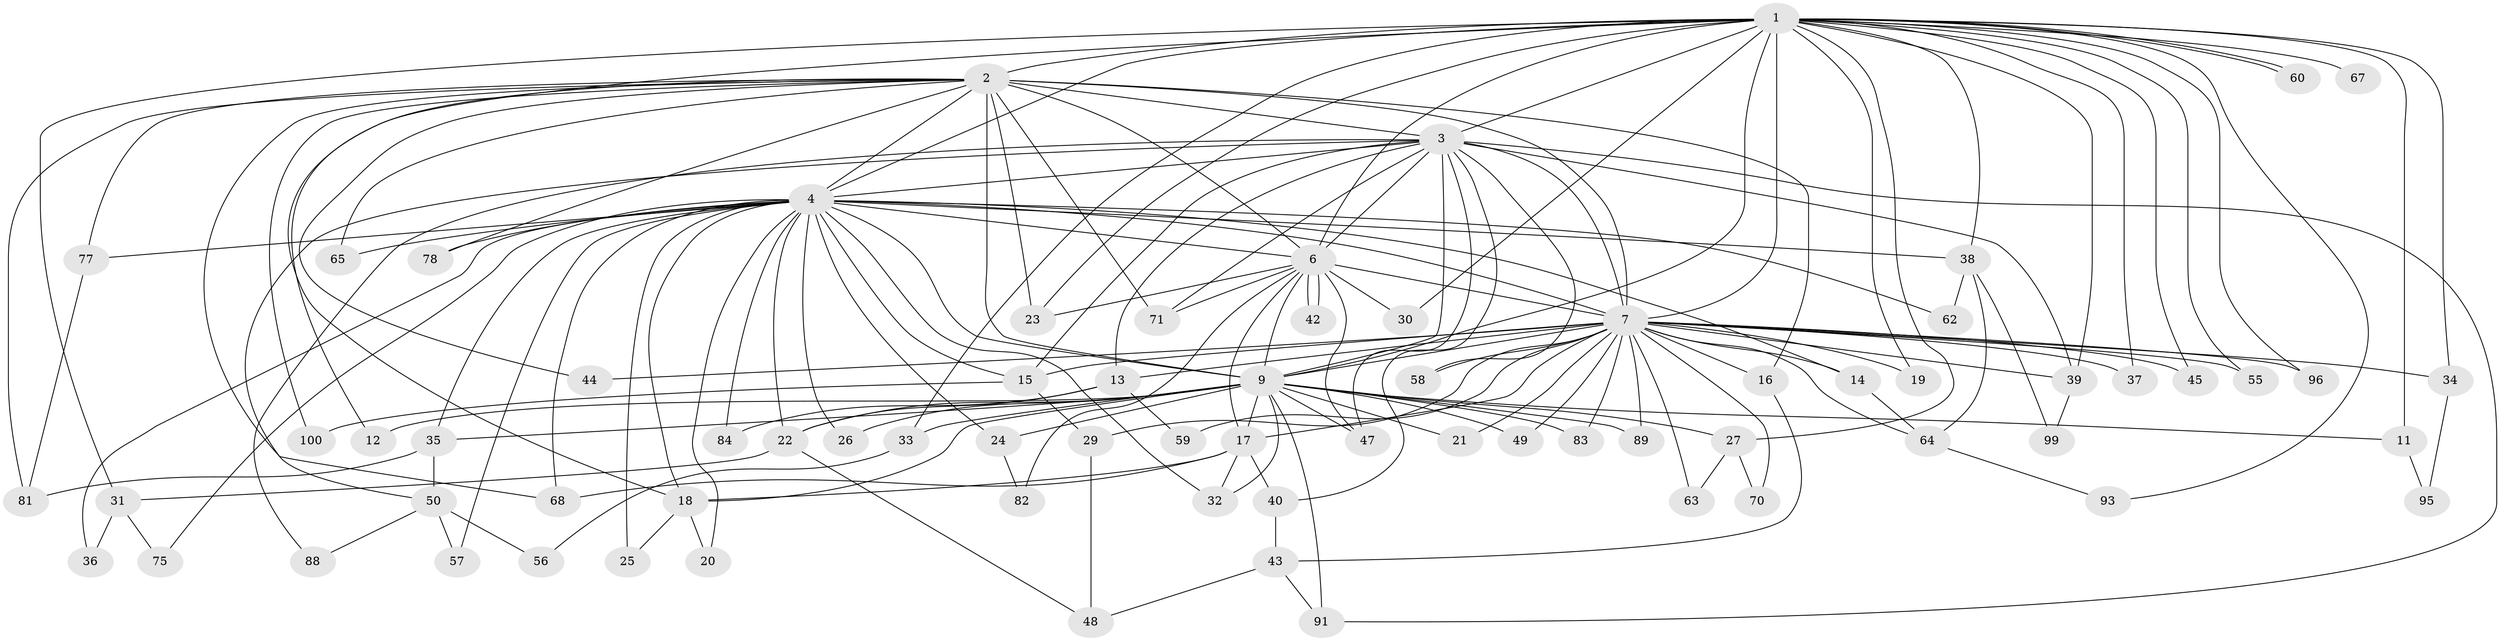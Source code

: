// original degree distribution, {19: 0.01, 18: 0.01, 14: 0.01, 29: 0.01, 22: 0.01, 16: 0.01, 17: 0.01, 15: 0.01, 28: 0.01, 25: 0.01, 4: 0.05, 2: 0.49, 3: 0.26, 6: 0.01, 5: 0.09}
// Generated by graph-tools (version 1.1) at 2025/11/02/21/25 10:11:07]
// undirected, 73 vertices, 167 edges
graph export_dot {
graph [start="1"]
  node [color=gray90,style=filled];
  1 [super="+5"];
  2 [super="+41"];
  3 [super="+8"];
  4 [super="+66"];
  6 [super="+79"];
  7 [super="+10"];
  9 [super="+46"];
  11 [super="+54"];
  12;
  13 [super="+61"];
  14;
  15 [super="+92"];
  16;
  17 [super="+53"];
  18 [super="+28"];
  19;
  20;
  21;
  22 [super="+69"];
  23 [super="+52"];
  24;
  25;
  26;
  27;
  29 [super="+72"];
  30;
  31 [super="+51"];
  32 [super="+98"];
  33;
  34;
  35 [super="+90"];
  36;
  37;
  38;
  39 [super="+80"];
  40;
  42;
  43 [super="+97"];
  44;
  45;
  47;
  48;
  49;
  50 [super="+87"];
  55;
  56;
  57;
  58;
  59;
  60;
  62;
  63;
  64 [super="+85"];
  65;
  67 [super="+76"];
  68 [super="+74"];
  70;
  71 [super="+73"];
  75;
  77 [super="+94"];
  78;
  81 [super="+86"];
  82;
  83;
  84;
  88;
  89;
  91;
  93;
  95;
  96;
  99;
  100;
  1 -- 2 [weight=2];
  1 -- 3 [weight=4];
  1 -- 4 [weight=2];
  1 -- 6 [weight=2];
  1 -- 7 [weight=4];
  1 -- 9 [weight=2];
  1 -- 27;
  1 -- 31 [weight=2];
  1 -- 33;
  1 -- 55;
  1 -- 60;
  1 -- 60;
  1 -- 67 [weight=3];
  1 -- 93;
  1 -- 96;
  1 -- 11 [weight=2];
  1 -- 18;
  1 -- 19;
  1 -- 23;
  1 -- 30;
  1 -- 34;
  1 -- 37;
  1 -- 38;
  1 -- 39;
  1 -- 45;
  2 -- 3 [weight=2];
  2 -- 4;
  2 -- 6;
  2 -- 7 [weight=2];
  2 -- 9 [weight=2];
  2 -- 12;
  2 -- 16;
  2 -- 65;
  2 -- 77;
  2 -- 81;
  2 -- 68;
  2 -- 100;
  2 -- 44;
  2 -- 78;
  2 -- 71;
  2 -- 23;
  3 -- 4 [weight=2];
  3 -- 6 [weight=2];
  3 -- 7 [weight=4];
  3 -- 9 [weight=2];
  3 -- 47;
  3 -- 88;
  3 -- 91;
  3 -- 71;
  3 -- 40;
  3 -- 13;
  3 -- 50;
  3 -- 58;
  3 -- 15;
  3 -- 39;
  4 -- 6;
  4 -- 7 [weight=2];
  4 -- 9;
  4 -- 14;
  4 -- 15;
  4 -- 20;
  4 -- 22;
  4 -- 24;
  4 -- 25;
  4 -- 26;
  4 -- 32;
  4 -- 35 [weight=2];
  4 -- 36;
  4 -- 38;
  4 -- 57;
  4 -- 62;
  4 -- 65;
  4 -- 68;
  4 -- 75;
  4 -- 77;
  4 -- 78;
  4 -- 84;
  4 -- 18;
  6 -- 7 [weight=2];
  6 -- 9;
  6 -- 17;
  6 -- 23;
  6 -- 30;
  6 -- 42;
  6 -- 42;
  6 -- 71;
  6 -- 82;
  6 -- 47;
  7 -- 9 [weight=2];
  7 -- 14;
  7 -- 15;
  7 -- 21;
  7 -- 34;
  7 -- 55;
  7 -- 58;
  7 -- 59 [weight=2];
  7 -- 70;
  7 -- 64;
  7 -- 13;
  7 -- 16;
  7 -- 17;
  7 -- 19;
  7 -- 83;
  7 -- 89;
  7 -- 29;
  7 -- 96;
  7 -- 37;
  7 -- 39;
  7 -- 44;
  7 -- 45;
  7 -- 49;
  7 -- 63;
  9 -- 11;
  9 -- 12;
  9 -- 21;
  9 -- 24;
  9 -- 26;
  9 -- 27 [weight=2];
  9 -- 32;
  9 -- 33;
  9 -- 35;
  9 -- 47;
  9 -- 49;
  9 -- 83;
  9 -- 89;
  9 -- 91;
  9 -- 17;
  9 -- 22;
  9 -- 18;
  11 -- 95;
  13 -- 22;
  13 -- 59;
  13 -- 84;
  14 -- 64;
  15 -- 29;
  15 -- 100;
  16 -- 43;
  17 -- 18;
  17 -- 40;
  17 -- 68;
  17 -- 32;
  18 -- 20;
  18 -- 25;
  22 -- 31;
  22 -- 48;
  24 -- 82;
  27 -- 63;
  27 -- 70;
  29 -- 48;
  31 -- 36;
  31 -- 75;
  33 -- 56;
  34 -- 95;
  35 -- 50;
  35 -- 81;
  38 -- 62;
  38 -- 64;
  38 -- 99;
  39 -- 99;
  40 -- 43;
  43 -- 48;
  43 -- 91;
  50 -- 56;
  50 -- 57;
  50 -- 88;
  64 -- 93;
  77 -- 81;
}
